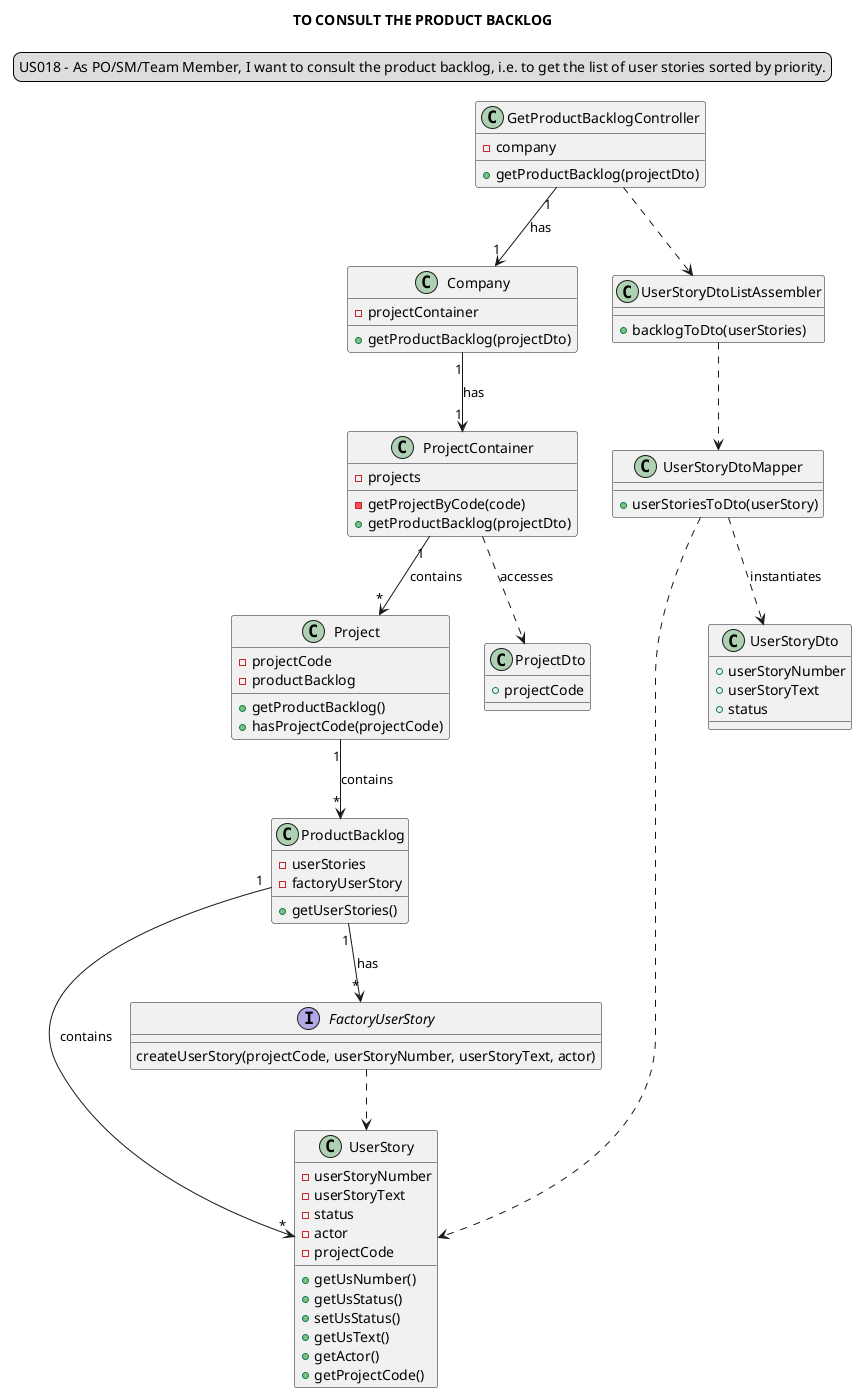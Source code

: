 @startuml
'https://plantuml.com/class-diagram

title TO CONSULT THE PRODUCT BACKLOG
skinparam sequenceMessageAlign center
legend top
US018 - As PO/SM/Team Member, I want to consult the product backlog, i.e. to get the list of user stories sorted by priority.
end legend

class "GetProductBacklogController" {
-company
+getProductBacklog(projectDto)
}

class "Company"{
-projectContainer
+getProductBacklog(projectDto)
}

class "ProjectContainer"{
-projects
-getProjectByCode(code)
+getProductBacklog(projectDto)
}

class "Project"{
-projectCode
-productBacklog
+getProductBacklog()
+hasProjectCode(projectCode)
}

class "ProductBacklog"{
-userStories
-factoryUserStory
+getUserStories()
}

class "UserStory"{
-userStoryNumber
-userStoryText
-status
-actor
-projectCode
+getUsNumber()
+getUsStatus()
+setUsStatus()
+getUsText()
+getActor()
+getProjectCode()
}

interface "FactoryUserStory"{
createUserStory(projectCode, userStoryNumber, userStoryText, actor)
}

class "UserStoryDtoListAssembler"{
+backlogToDto(userStories)
}

class "UserStoryDtoMapper"{
+userStoriesToDto(userStory)
}

class "UserStoryDto"{
+userStoryNumber
+userStoryText
+status
}

class "ProjectDto"{
+projectCode
}

"GetProductBacklogController" "1"-->"1" "Company": has
"GetProductBacklogController" ..> "UserStoryDtoListAssembler"
"UserStoryDtoListAssembler" ..> "UserStoryDtoMapper"
"UserStoryDtoMapper" ..> "UserStory"
"Company" "1"-->"1" "ProjectContainer": has
"ProjectContainer" "1"-->"*" Project: contains
"ProjectContainer" ..> ProjectDto: accesses
"Project" "1"-->"*" ProductBacklog: contains
"ProductBacklog" "1"-->"*" UserStory: contains
"ProductBacklog" "1"-->"*" FactoryUserStory: has
"UserStoryDtoMapper" ..> "UserStoryDto": instantiates
"FactoryUserStory" ..> UserStory
@enduml